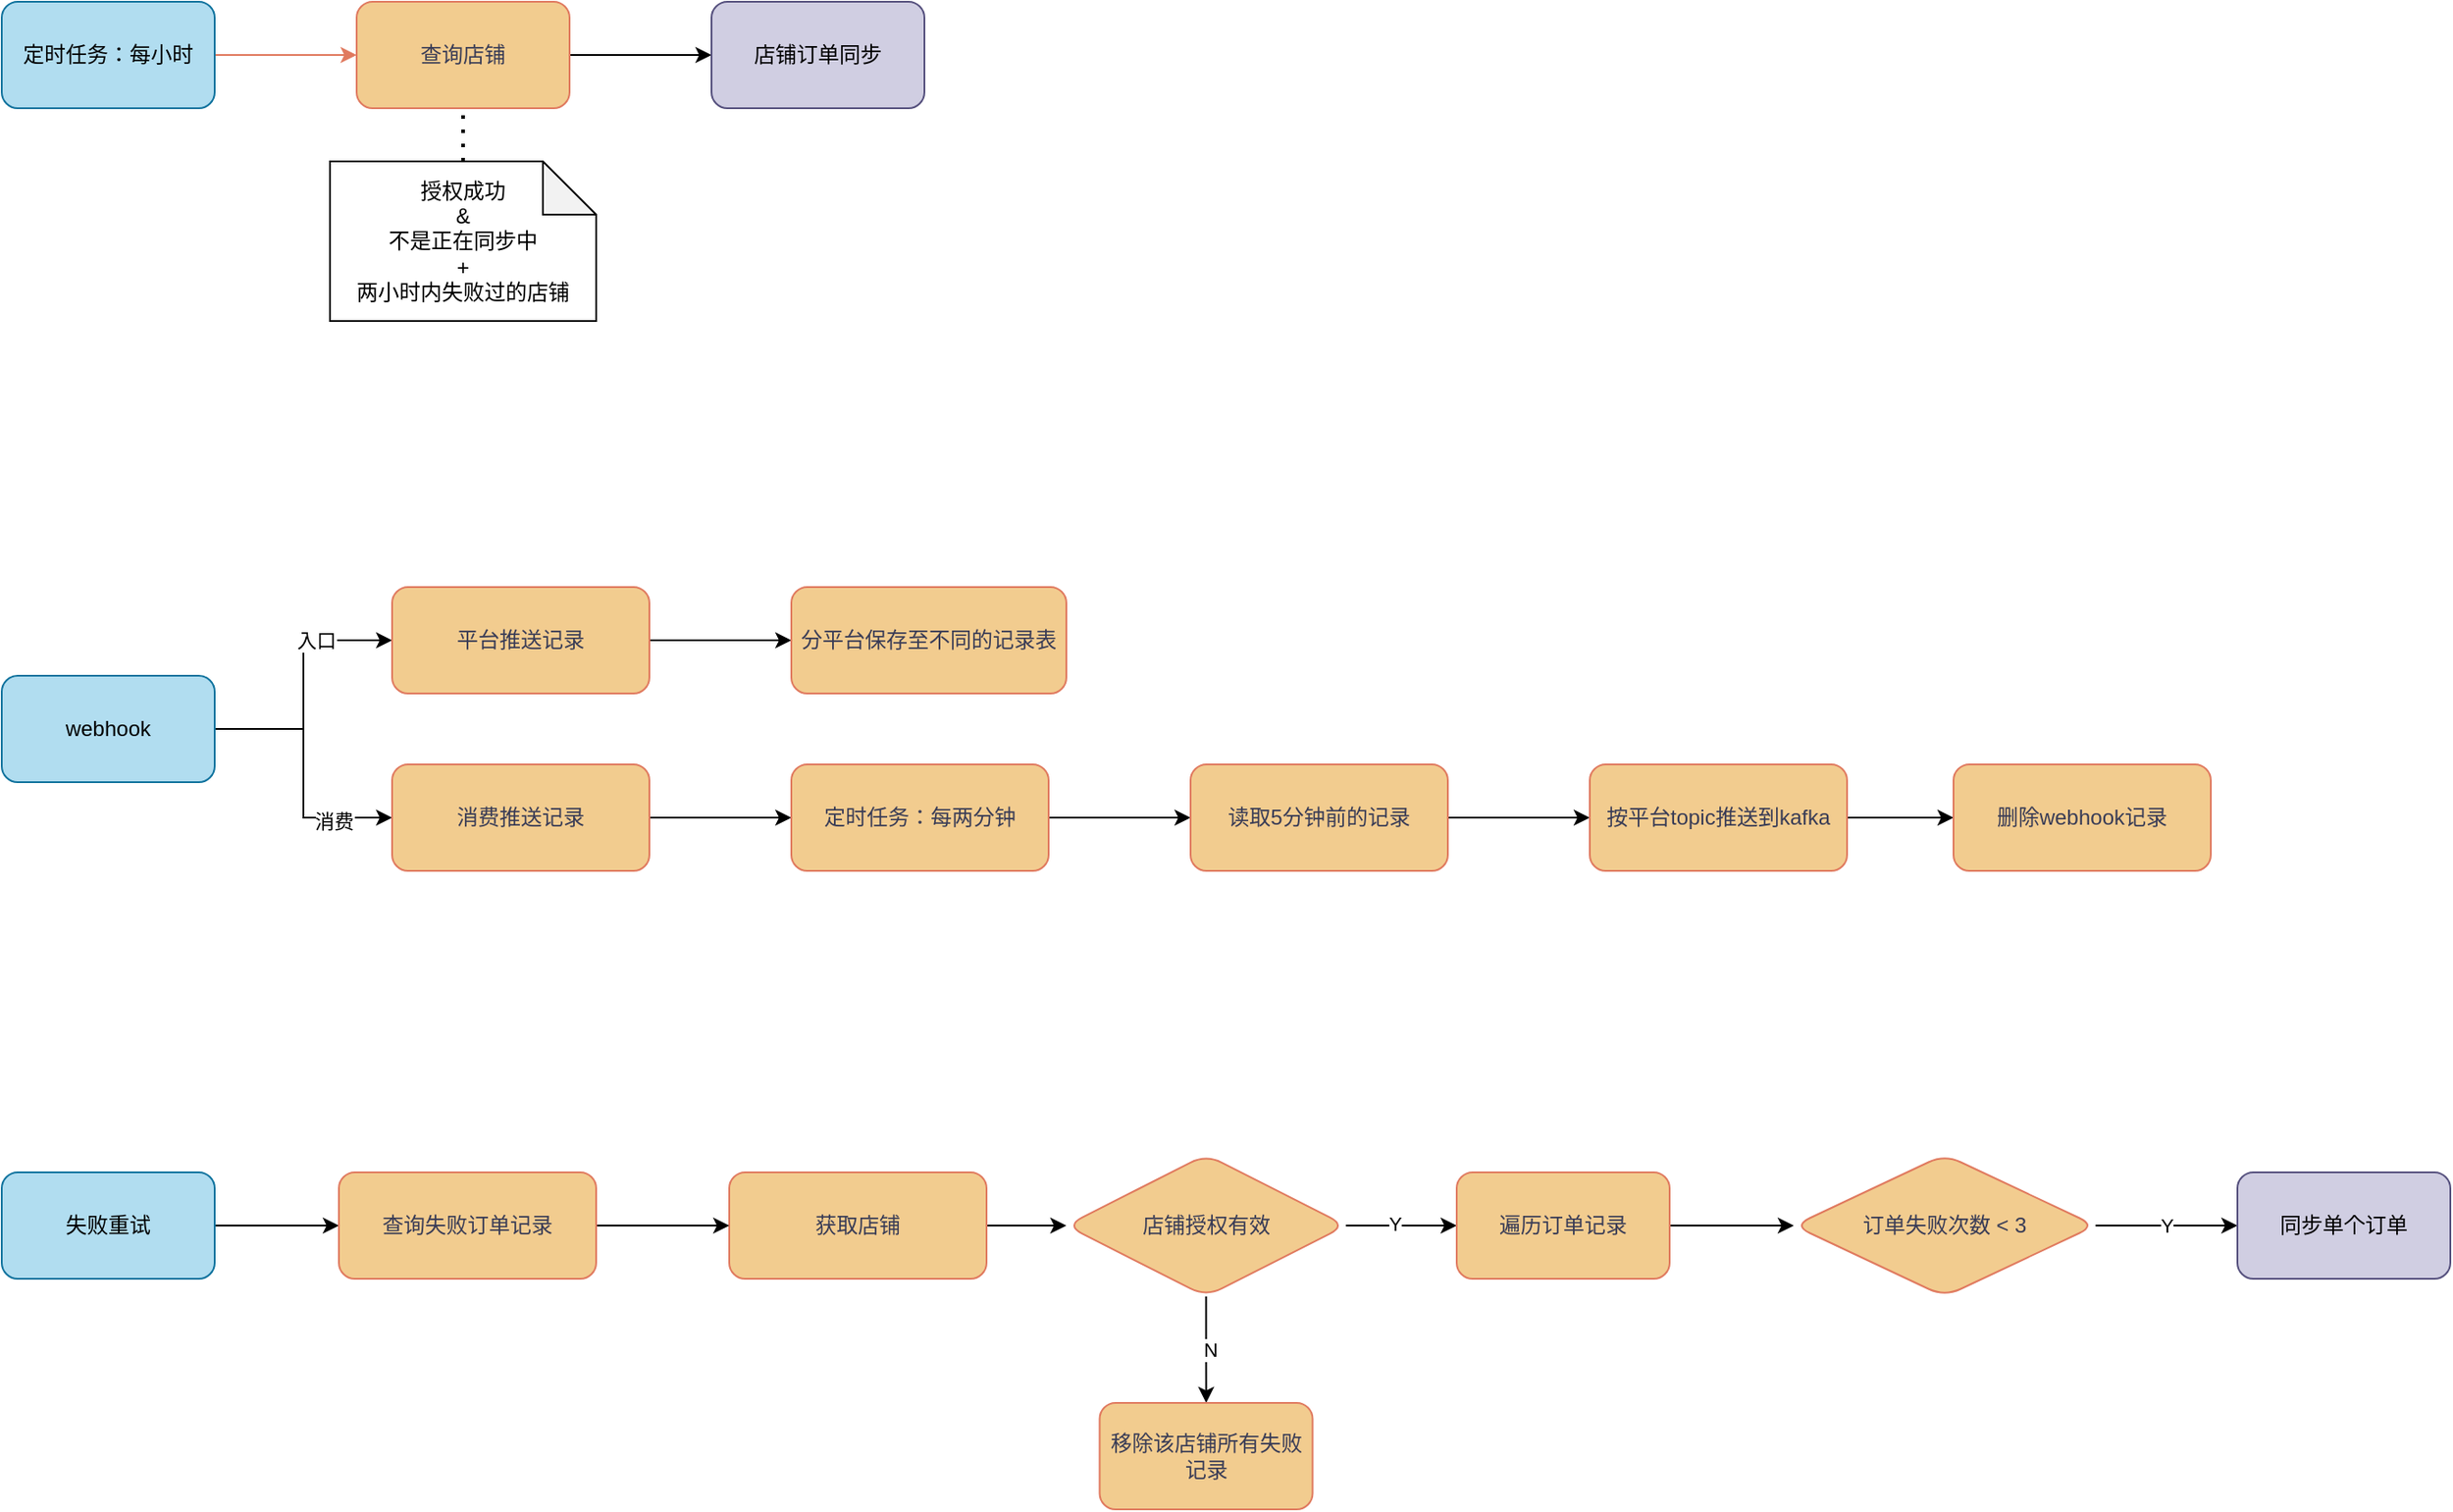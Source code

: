 <mxfile version="22.1.21" type="github">
  <diagram name="第 1 页" id="kU-bCuQfYjcf-XhSNakF">
    <mxGraphModel dx="1434" dy="792" grid="1" gridSize="10" guides="1" tooltips="1" connect="1" arrows="1" fold="1" page="1" pageScale="1" pageWidth="1200" pageHeight="1920" math="0" shadow="0">
      <root>
        <mxCell id="0" />
        <mxCell id="1" parent="0" />
        <mxCell id="RAauXmBRn3lS20RroSCK-4" value="" style="edgeStyle=orthogonalEdgeStyle;rounded=1;orthogonalLoop=1;jettySize=auto;html=1;labelBackgroundColor=none;strokeColor=#E07A5F;fontColor=default;" edge="1" parent="1">
          <mxGeometry relative="1" as="geometry">
            <mxPoint x="160" y="150" as="sourcePoint" />
            <mxPoint x="240" y="150" as="targetPoint" />
          </mxGeometry>
        </mxCell>
        <mxCell id="XKRIkZBitGHvac4q-eO8-1" value="定时任务：每小时" style="rounded=1;whiteSpace=wrap;html=1;labelBackgroundColor=none;fillColor=#b1ddf0;strokeColor=#10739e;" parent="1" vertex="1">
          <mxGeometry x="40" y="120" width="120" height="60" as="geometry" />
        </mxCell>
        <mxCell id="RAauXmBRn3lS20RroSCK-52" style="edgeStyle=orthogonalEdgeStyle;rounded=0;orthogonalLoop=1;jettySize=auto;html=1;exitX=1;exitY=0.5;exitDx=0;exitDy=0;entryX=0;entryY=0.5;entryDx=0;entryDy=0;" edge="1" parent="1" source="RAauXmBRn3lS20RroSCK-1" target="RAauXmBRn3lS20RroSCK-39">
          <mxGeometry relative="1" as="geometry" />
        </mxCell>
        <mxCell id="RAauXmBRn3lS20RroSCK-54" value="入口" style="edgeLabel;html=1;align=center;verticalAlign=middle;resizable=0;points=[];" vertex="1" connectable="0" parent="RAauXmBRn3lS20RroSCK-52">
          <mxGeometry x="0.427" relative="1" as="geometry">
            <mxPoint as="offset" />
          </mxGeometry>
        </mxCell>
        <mxCell id="RAauXmBRn3lS20RroSCK-53" style="edgeStyle=orthogonalEdgeStyle;rounded=0;orthogonalLoop=1;jettySize=auto;html=1;exitX=1;exitY=0.5;exitDx=0;exitDy=0;entryX=0;entryY=0.5;entryDx=0;entryDy=0;" edge="1" parent="1" source="RAauXmBRn3lS20RroSCK-1" target="RAauXmBRn3lS20RroSCK-40">
          <mxGeometry relative="1" as="geometry" />
        </mxCell>
        <mxCell id="RAauXmBRn3lS20RroSCK-55" value="消费" style="edgeLabel;html=1;align=center;verticalAlign=middle;resizable=0;points=[];" vertex="1" connectable="0" parent="RAauXmBRn3lS20RroSCK-53">
          <mxGeometry x="0.56" y="-2" relative="1" as="geometry">
            <mxPoint as="offset" />
          </mxGeometry>
        </mxCell>
        <mxCell id="RAauXmBRn3lS20RroSCK-1" value="webhook" style="rounded=1;whiteSpace=wrap;html=1;labelBackgroundColor=none;fillColor=#b1ddf0;strokeColor=#10739e;" vertex="1" parent="1">
          <mxGeometry x="40" y="500" width="120" height="60" as="geometry" />
        </mxCell>
        <mxCell id="RAauXmBRn3lS20RroSCK-24" style="edgeStyle=orthogonalEdgeStyle;rounded=0;orthogonalLoop=1;jettySize=auto;html=1;exitX=1;exitY=0.5;exitDx=0;exitDy=0;" edge="1" parent="1" source="RAauXmBRn3lS20RroSCK-2" target="RAauXmBRn3lS20RroSCK-22">
          <mxGeometry relative="1" as="geometry" />
        </mxCell>
        <mxCell id="RAauXmBRn3lS20RroSCK-2" value="失败重试" style="rounded=1;whiteSpace=wrap;html=1;labelBackgroundColor=none;fillColor=#b1ddf0;strokeColor=#10739e;" vertex="1" parent="1">
          <mxGeometry x="40" y="780" width="120" height="60" as="geometry" />
        </mxCell>
        <mxCell id="RAauXmBRn3lS20RroSCK-11" value="" style="edgeStyle=orthogonalEdgeStyle;rounded=0;orthogonalLoop=1;jettySize=auto;html=1;" edge="1" parent="1" source="RAauXmBRn3lS20RroSCK-5" target="RAauXmBRn3lS20RroSCK-10">
          <mxGeometry relative="1" as="geometry" />
        </mxCell>
        <mxCell id="RAauXmBRn3lS20RroSCK-5" value="查询店铺" style="rounded=1;whiteSpace=wrap;html=1;labelBackgroundColor=none;fillColor=#F2CC8F;strokeColor=#E07A5F;fontColor=#393C56;" vertex="1" parent="1">
          <mxGeometry x="240" y="120" width="120" height="60" as="geometry" />
        </mxCell>
        <mxCell id="RAauXmBRn3lS20RroSCK-8" value="&lt;div&gt;授权成功&lt;/div&gt;&lt;div&gt;&amp;amp;&lt;br&gt;&lt;/div&gt;&lt;div&gt;不是正在同步中&lt;br&gt;&lt;/div&gt;&lt;div&gt;+&lt;/div&gt;&lt;div&gt;两小时内失败过的店铺&lt;br&gt;&lt;/div&gt;" style="shape=note;whiteSpace=wrap;html=1;backgroundOutline=1;darkOpacity=0.05;" vertex="1" parent="1">
          <mxGeometry x="225" y="210" width="150" height="90" as="geometry" />
        </mxCell>
        <mxCell id="RAauXmBRn3lS20RroSCK-9" value="" style="endArrow=none;dashed=1;html=1;dashPattern=1 3;strokeWidth=2;rounded=0;entryX=0.5;entryY=1;entryDx=0;entryDy=0;exitX=0.5;exitY=0;exitDx=0;exitDy=0;exitPerimeter=0;" edge="1" parent="1" source="RAauXmBRn3lS20RroSCK-8" target="RAauXmBRn3lS20RroSCK-5">
          <mxGeometry width="50" height="50" relative="1" as="geometry">
            <mxPoint x="720" y="230" as="sourcePoint" />
            <mxPoint x="770" y="180" as="targetPoint" />
          </mxGeometry>
        </mxCell>
        <mxCell id="RAauXmBRn3lS20RroSCK-10" value="店铺订单同步" style="rounded=1;whiteSpace=wrap;html=1;labelBackgroundColor=none;fillColor=#d0cee2;strokeColor=#56517e;" vertex="1" parent="1">
          <mxGeometry x="440" y="120" width="120" height="60" as="geometry" />
        </mxCell>
        <mxCell id="RAauXmBRn3lS20RroSCK-19" value="" style="edgeStyle=orthogonalEdgeStyle;rounded=0;orthogonalLoop=1;jettySize=auto;html=1;" edge="1" parent="1" source="RAauXmBRn3lS20RroSCK-14" target="RAauXmBRn3lS20RroSCK-18">
          <mxGeometry relative="1" as="geometry" />
        </mxCell>
        <mxCell id="RAauXmBRn3lS20RroSCK-14" value="获取店铺" style="rounded=1;whiteSpace=wrap;html=1;labelBackgroundColor=none;fillColor=#F2CC8F;strokeColor=#E07A5F;fontColor=#393C56;" vertex="1" parent="1">
          <mxGeometry x="450" y="780" width="145" height="60" as="geometry" />
        </mxCell>
        <mxCell id="RAauXmBRn3lS20RroSCK-21" value="" style="edgeStyle=orthogonalEdgeStyle;rounded=0;orthogonalLoop=1;jettySize=auto;html=1;" edge="1" parent="1" source="RAauXmBRn3lS20RroSCK-18" target="RAauXmBRn3lS20RroSCK-20">
          <mxGeometry relative="1" as="geometry" />
        </mxCell>
        <mxCell id="RAauXmBRn3lS20RroSCK-29" value="Y" style="edgeLabel;html=1;align=center;verticalAlign=middle;resizable=0;points=[];" vertex="1" connectable="0" parent="RAauXmBRn3lS20RroSCK-21">
          <mxGeometry x="-0.16" y="1" relative="1" as="geometry">
            <mxPoint x="1" as="offset" />
          </mxGeometry>
        </mxCell>
        <mxCell id="RAauXmBRn3lS20RroSCK-27" value="" style="edgeStyle=orthogonalEdgeStyle;rounded=0;orthogonalLoop=1;jettySize=auto;html=1;" edge="1" parent="1" source="RAauXmBRn3lS20RroSCK-18" target="RAauXmBRn3lS20RroSCK-26">
          <mxGeometry relative="1" as="geometry" />
        </mxCell>
        <mxCell id="RAauXmBRn3lS20RroSCK-28" value="N" style="edgeLabel;html=1;align=center;verticalAlign=middle;resizable=0;points=[];" vertex="1" connectable="0" parent="RAauXmBRn3lS20RroSCK-27">
          <mxGeometry x="0.0" y="2" relative="1" as="geometry">
            <mxPoint as="offset" />
          </mxGeometry>
        </mxCell>
        <mxCell id="RAauXmBRn3lS20RroSCK-18" value="店铺授权有效" style="rhombus;whiteSpace=wrap;html=1;fillColor=#F2CC8F;strokeColor=#E07A5F;fontColor=#393C56;rounded=1;labelBackgroundColor=none;" vertex="1" parent="1">
          <mxGeometry x="640" y="770" width="157.5" height="80" as="geometry" />
        </mxCell>
        <mxCell id="RAauXmBRn3lS20RroSCK-33" value="" style="edgeStyle=orthogonalEdgeStyle;rounded=0;orthogonalLoop=1;jettySize=auto;html=1;" edge="1" parent="1" source="RAauXmBRn3lS20RroSCK-20" target="RAauXmBRn3lS20RroSCK-32">
          <mxGeometry relative="1" as="geometry" />
        </mxCell>
        <mxCell id="RAauXmBRn3lS20RroSCK-20" value="遍历订单记录" style="whiteSpace=wrap;html=1;fillColor=#F2CC8F;strokeColor=#E07A5F;fontColor=#393C56;rounded=1;labelBackgroundColor=none;" vertex="1" parent="1">
          <mxGeometry x="860" y="780" width="120" height="60" as="geometry" />
        </mxCell>
        <mxCell id="RAauXmBRn3lS20RroSCK-25" style="edgeStyle=orthogonalEdgeStyle;rounded=0;orthogonalLoop=1;jettySize=auto;html=1;exitX=1;exitY=0.5;exitDx=0;exitDy=0;entryX=0;entryY=0.5;entryDx=0;entryDy=0;" edge="1" parent="1" source="RAauXmBRn3lS20RroSCK-22" target="RAauXmBRn3lS20RroSCK-14">
          <mxGeometry relative="1" as="geometry" />
        </mxCell>
        <mxCell id="RAauXmBRn3lS20RroSCK-22" value="查询失败订单记录" style="rounded=1;whiteSpace=wrap;html=1;labelBackgroundColor=none;fillColor=#F2CC8F;strokeColor=#E07A5F;fontColor=#393C56;" vertex="1" parent="1">
          <mxGeometry x="230" y="780" width="145" height="60" as="geometry" />
        </mxCell>
        <mxCell id="RAauXmBRn3lS20RroSCK-26" value="移除该店铺所有失败记录" style="whiteSpace=wrap;html=1;fillColor=#F2CC8F;strokeColor=#E07A5F;fontColor=#393C56;rounded=1;labelBackgroundColor=none;" vertex="1" parent="1">
          <mxGeometry x="658.75" y="910" width="120" height="60" as="geometry" />
        </mxCell>
        <mxCell id="RAauXmBRn3lS20RroSCK-35" value="" style="edgeStyle=orthogonalEdgeStyle;rounded=0;orthogonalLoop=1;jettySize=auto;html=1;" edge="1" parent="1" source="RAauXmBRn3lS20RroSCK-32" target="RAauXmBRn3lS20RroSCK-34">
          <mxGeometry relative="1" as="geometry" />
        </mxCell>
        <mxCell id="RAauXmBRn3lS20RroSCK-47" value="Y" style="edgeLabel;html=1;align=center;verticalAlign=middle;resizable=0;points=[];" vertex="1" connectable="0" parent="RAauXmBRn3lS20RroSCK-35">
          <mxGeometry relative="1" as="geometry">
            <mxPoint as="offset" />
          </mxGeometry>
        </mxCell>
        <mxCell id="RAauXmBRn3lS20RroSCK-32" value="订单失败次数 &amp;lt; 3" style="rhombus;whiteSpace=wrap;html=1;fillColor=#F2CC8F;strokeColor=#E07A5F;fontColor=#393C56;rounded=1;labelBackgroundColor=none;" vertex="1" parent="1">
          <mxGeometry x="1050" y="770" width="170" height="80" as="geometry" />
        </mxCell>
        <mxCell id="RAauXmBRn3lS20RroSCK-34" value="同步单个订单" style="whiteSpace=wrap;html=1;fillColor=#d0cee2;strokeColor=#56517e;rounded=1;labelBackgroundColor=none;" vertex="1" parent="1">
          <mxGeometry x="1300" y="780" width="120" height="60" as="geometry" />
        </mxCell>
        <mxCell id="RAauXmBRn3lS20RroSCK-42" value="" style="edgeStyle=orthogonalEdgeStyle;rounded=0;orthogonalLoop=1;jettySize=auto;html=1;" edge="1" parent="1" source="RAauXmBRn3lS20RroSCK-39" target="RAauXmBRn3lS20RroSCK-41">
          <mxGeometry relative="1" as="geometry" />
        </mxCell>
        <mxCell id="RAauXmBRn3lS20RroSCK-39" value="平台推送记录" style="rounded=1;whiteSpace=wrap;html=1;labelBackgroundColor=none;fillColor=#F2CC8F;strokeColor=#E07A5F;fontColor=#393C56;" vertex="1" parent="1">
          <mxGeometry x="260" y="450" width="145" height="60" as="geometry" />
        </mxCell>
        <mxCell id="RAauXmBRn3lS20RroSCK-44" value="" style="edgeStyle=orthogonalEdgeStyle;rounded=0;orthogonalLoop=1;jettySize=auto;html=1;" edge="1" parent="1" source="RAauXmBRn3lS20RroSCK-40" target="RAauXmBRn3lS20RroSCK-43">
          <mxGeometry relative="1" as="geometry" />
        </mxCell>
        <mxCell id="RAauXmBRn3lS20RroSCK-40" value="消费推送记录" style="rounded=1;whiteSpace=wrap;html=1;labelBackgroundColor=none;fillColor=#F2CC8F;strokeColor=#E07A5F;fontColor=#393C56;" vertex="1" parent="1">
          <mxGeometry x="260" y="550" width="145" height="60" as="geometry" />
        </mxCell>
        <mxCell id="RAauXmBRn3lS20RroSCK-41" value="分平台保存至不同的记录表" style="rounded=1;whiteSpace=wrap;html=1;labelBackgroundColor=none;fillColor=#F2CC8F;strokeColor=#E07A5F;fontColor=#393C56;" vertex="1" parent="1">
          <mxGeometry x="485" y="450" width="155" height="60" as="geometry" />
        </mxCell>
        <mxCell id="RAauXmBRn3lS20RroSCK-49" value="" style="edgeStyle=orthogonalEdgeStyle;rounded=0;orthogonalLoop=1;jettySize=auto;html=1;" edge="1" parent="1" source="RAauXmBRn3lS20RroSCK-43" target="RAauXmBRn3lS20RroSCK-48">
          <mxGeometry relative="1" as="geometry" />
        </mxCell>
        <mxCell id="RAauXmBRn3lS20RroSCK-43" value="定时任务：每两分钟" style="rounded=1;whiteSpace=wrap;html=1;labelBackgroundColor=none;fillColor=#F2CC8F;strokeColor=#E07A5F;fontColor=#393C56;" vertex="1" parent="1">
          <mxGeometry x="485" y="550" width="145" height="60" as="geometry" />
        </mxCell>
        <mxCell id="RAauXmBRn3lS20RroSCK-51" value="" style="edgeStyle=orthogonalEdgeStyle;rounded=0;orthogonalLoop=1;jettySize=auto;html=1;" edge="1" parent="1" source="RAauXmBRn3lS20RroSCK-48" target="RAauXmBRn3lS20RroSCK-50">
          <mxGeometry relative="1" as="geometry" />
        </mxCell>
        <mxCell id="RAauXmBRn3lS20RroSCK-48" value="读取5分钟前的记录" style="rounded=1;whiteSpace=wrap;html=1;labelBackgroundColor=none;fillColor=#F2CC8F;strokeColor=#E07A5F;fontColor=#393C56;" vertex="1" parent="1">
          <mxGeometry x="710" y="550" width="145" height="60" as="geometry" />
        </mxCell>
        <mxCell id="RAauXmBRn3lS20RroSCK-57" value="" style="edgeStyle=orthogonalEdgeStyle;rounded=0;orthogonalLoop=1;jettySize=auto;html=1;" edge="1" parent="1" source="RAauXmBRn3lS20RroSCK-50" target="RAauXmBRn3lS20RroSCK-56">
          <mxGeometry relative="1" as="geometry" />
        </mxCell>
        <mxCell id="RAauXmBRn3lS20RroSCK-50" value="按平台topic推送到kafka" style="rounded=1;whiteSpace=wrap;html=1;labelBackgroundColor=none;fillColor=#F2CC8F;strokeColor=#E07A5F;fontColor=#393C56;" vertex="1" parent="1">
          <mxGeometry x="935" y="550" width="145" height="60" as="geometry" />
        </mxCell>
        <mxCell id="RAauXmBRn3lS20RroSCK-56" value="删除webhook记录" style="rounded=1;whiteSpace=wrap;html=1;labelBackgroundColor=none;fillColor=#F2CC8F;strokeColor=#E07A5F;fontColor=#393C56;" vertex="1" parent="1">
          <mxGeometry x="1140" y="550" width="145" height="60" as="geometry" />
        </mxCell>
      </root>
    </mxGraphModel>
  </diagram>
</mxfile>
